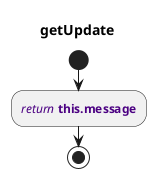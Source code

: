 @startuml
title getUpdate
start
:<color:INDIGO><i>return</i></color> <color:INDIGO><b>this.message</b></color>;
stop
@enduml
